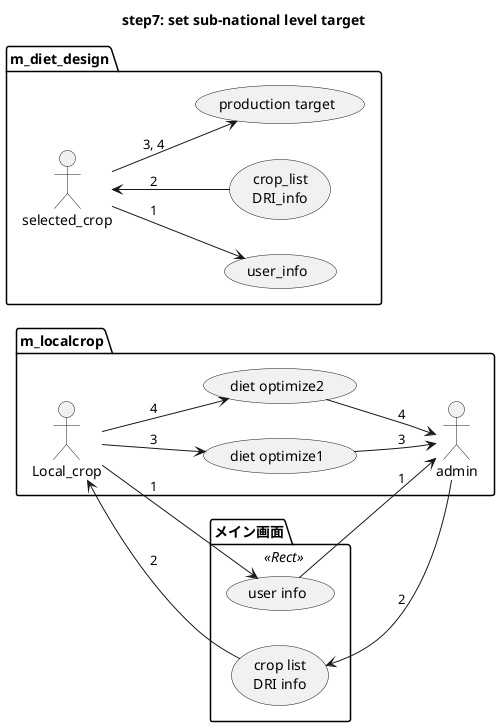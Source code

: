 @startuml
left to right direction

title step7: set sub-national level target

  package "m_localcrop"{
    Local_crop --> (diet optimize1):"3"
    (diet optimize1) --> admin:"3"
    Local_crop --> (diet optimize2):"4"
    (diet optimize2) --> admin:"4"
  }

  package "メイン画面" <<Rect>> {
      Local_crop --> (user info):"1"
      (user info) --> admin:"1"
      Local_crop <-- (crop list\nDRI info):"2"
      (crop list\nDRI info) <-- admin:"2"
  }

  package "m_diet_design" {
    selected_crop --> (user_info):"1"
    selected_crop <-- (crop_list\nDRI_info):"2"
    selected_crop --> (production target):"3, 4"
  }


@enduml

